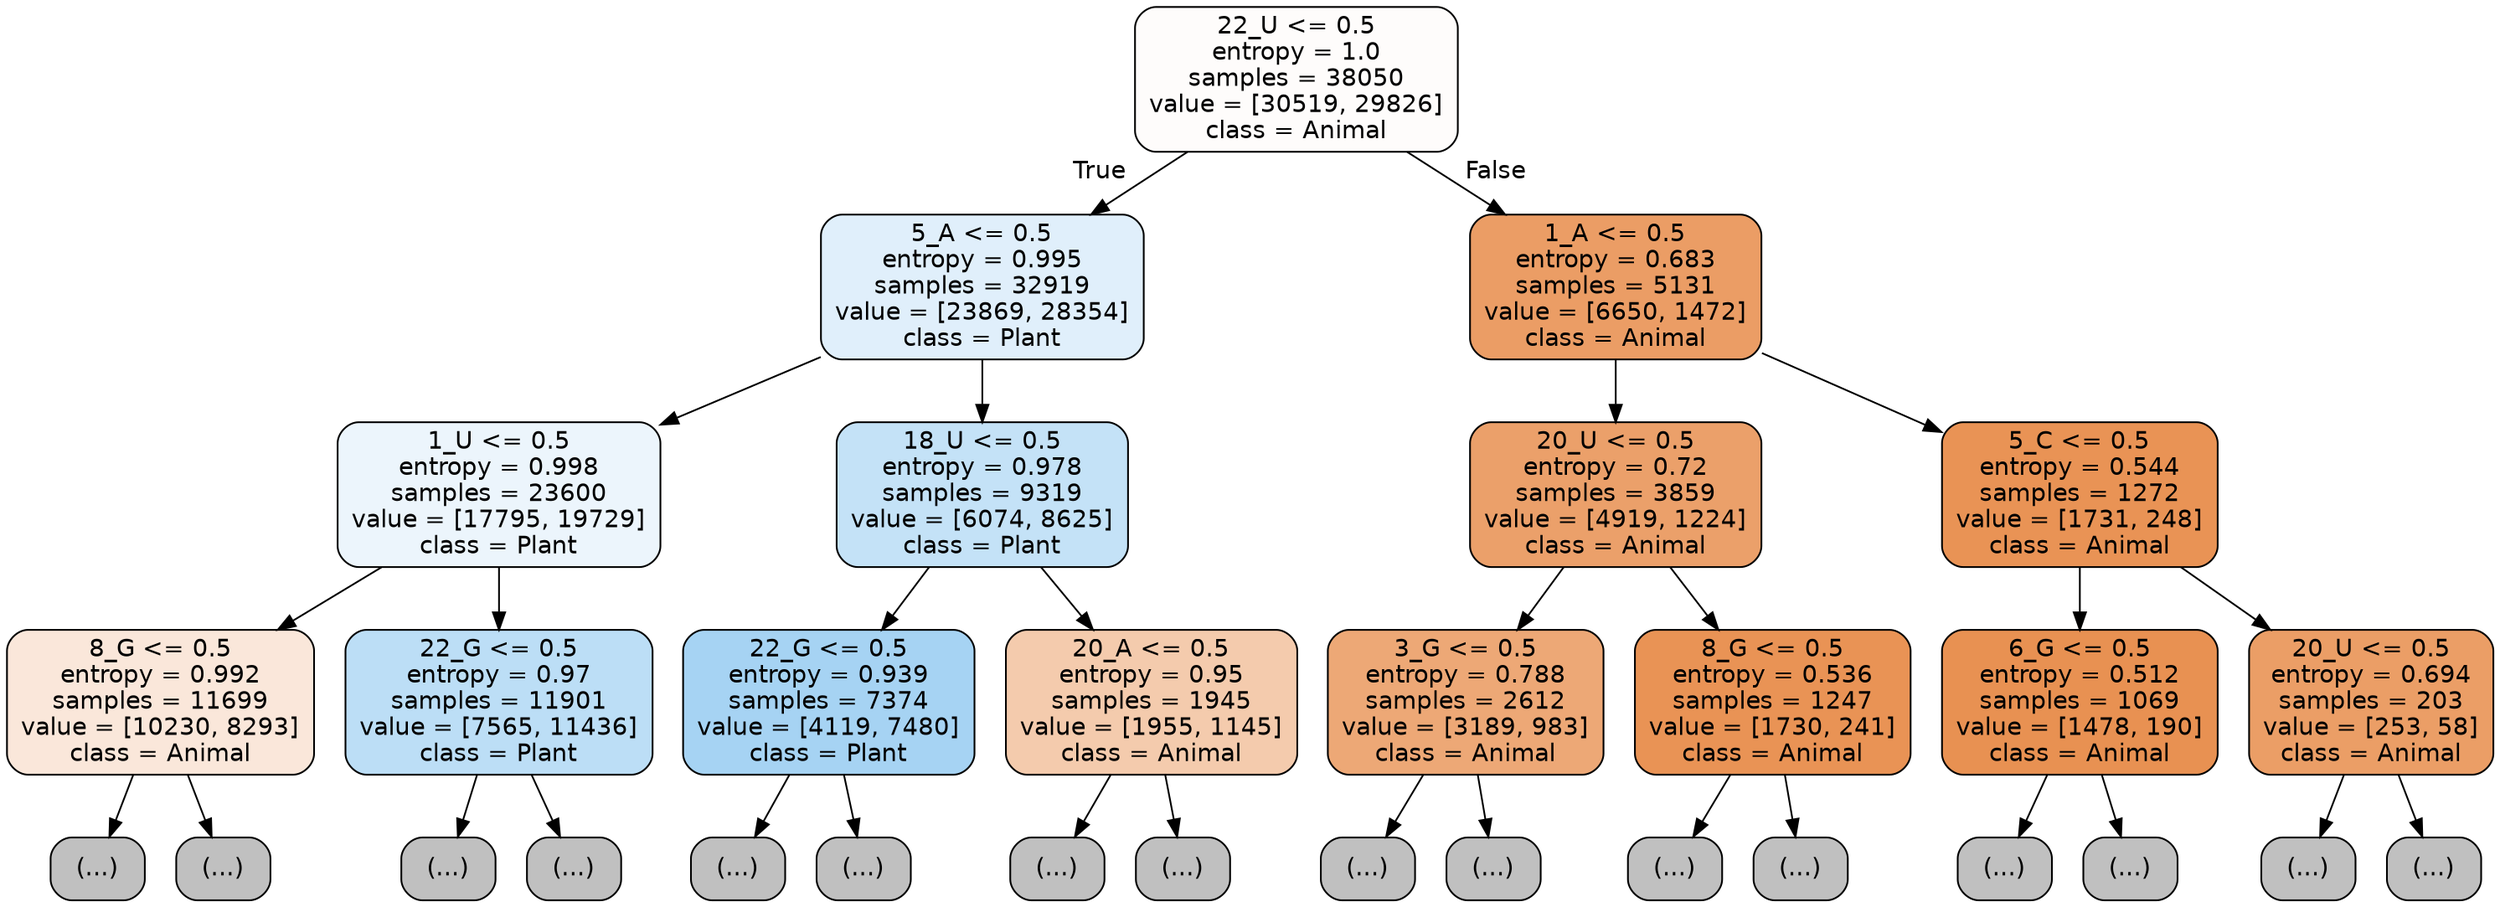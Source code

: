 digraph Tree {
node [shape=box, style="filled, rounded", color="black", fontname="helvetica"] ;
edge [fontname="helvetica"] ;
0 [label="22_U <= 0.5\nentropy = 1.0\nsamples = 38050\nvalue = [30519, 29826]\nclass = Animal", fillcolor="#fefcfb"] ;
1 [label="5_A <= 0.5\nentropy = 0.995\nsamples = 32919\nvalue = [23869, 28354]\nclass = Plant", fillcolor="#e0effb"] ;
0 -> 1 [labeldistance=2.5, labelangle=45, headlabel="True"] ;
2 [label="1_U <= 0.5\nentropy = 0.998\nsamples = 23600\nvalue = [17795, 19729]\nclass = Plant", fillcolor="#ecf5fc"] ;
1 -> 2 ;
3 [label="8_G <= 0.5\nentropy = 0.992\nsamples = 11699\nvalue = [10230, 8293]\nclass = Animal", fillcolor="#fae7da"] ;
2 -> 3 ;
4 [label="(...)", fillcolor="#C0C0C0"] ;
3 -> 4 ;
4659 [label="(...)", fillcolor="#C0C0C0"] ;
3 -> 4659 ;
6376 [label="22_G <= 0.5\nentropy = 0.97\nsamples = 11901\nvalue = [7565, 11436]\nclass = Plant", fillcolor="#bcdef6"] ;
2 -> 6376 ;
6377 [label="(...)", fillcolor="#C0C0C0"] ;
6376 -> 6377 ;
10286 [label="(...)", fillcolor="#C0C0C0"] ;
6376 -> 10286 ;
10905 [label="18_U <= 0.5\nentropy = 0.978\nsamples = 9319\nvalue = [6074, 8625]\nclass = Plant", fillcolor="#c4e2f7"] ;
1 -> 10905 ;
10906 [label="22_G <= 0.5\nentropy = 0.939\nsamples = 7374\nvalue = [4119, 7480]\nclass = Plant", fillcolor="#a6d3f3"] ;
10905 -> 10906 ;
10907 [label="(...)", fillcolor="#C0C0C0"] ;
10906 -> 10907 ;
13206 [label="(...)", fillcolor="#C0C0C0"] ;
10906 -> 13206 ;
13519 [label="20_A <= 0.5\nentropy = 0.95\nsamples = 1945\nvalue = [1955, 1145]\nclass = Animal", fillcolor="#f4cbad"] ;
10905 -> 13519 ;
13520 [label="(...)", fillcolor="#C0C0C0"] ;
13519 -> 13520 ;
14353 [label="(...)", fillcolor="#C0C0C0"] ;
13519 -> 14353 ;
14584 [label="1_A <= 0.5\nentropy = 0.683\nsamples = 5131\nvalue = [6650, 1472]\nclass = Animal", fillcolor="#eb9d65"] ;
0 -> 14584 [labeldistance=2.5, labelangle=-45, headlabel="False"] ;
14585 [label="20_U <= 0.5\nentropy = 0.72\nsamples = 3859\nvalue = [4919, 1224]\nclass = Animal", fillcolor="#eba06a"] ;
14584 -> 14585 ;
14586 [label="3_G <= 0.5\nentropy = 0.788\nsamples = 2612\nvalue = [3189, 983]\nclass = Animal", fillcolor="#eda876"] ;
14585 -> 14586 ;
14587 [label="(...)", fillcolor="#C0C0C0"] ;
14586 -> 14587 ;
15442 [label="(...)", fillcolor="#C0C0C0"] ;
14586 -> 15442 ;
15759 [label="8_G <= 0.5\nentropy = 0.536\nsamples = 1247\nvalue = [1730, 241]\nclass = Animal", fillcolor="#e99355"] ;
14585 -> 15759 ;
15760 [label="(...)", fillcolor="#C0C0C0"] ;
15759 -> 15760 ;
16047 [label="(...)", fillcolor="#C0C0C0"] ;
15759 -> 16047 ;
16160 [label="5_C <= 0.5\nentropy = 0.544\nsamples = 1272\nvalue = [1731, 248]\nclass = Animal", fillcolor="#e99355"] ;
14584 -> 16160 ;
16161 [label="6_G <= 0.5\nentropy = 0.512\nsamples = 1069\nvalue = [1478, 190]\nclass = Animal", fillcolor="#e89152"] ;
16160 -> 16161 ;
16162 [label="(...)", fillcolor="#C0C0C0"] ;
16161 -> 16162 ;
16419 [label="(...)", fillcolor="#C0C0C0"] ;
16161 -> 16419 ;
16518 [label="20_U <= 0.5\nentropy = 0.694\nsamples = 203\nvalue = [253, 58]\nclass = Animal", fillcolor="#eb9e66"] ;
16160 -> 16518 ;
16519 [label="(...)", fillcolor="#C0C0C0"] ;
16518 -> 16519 ;
16596 [label="(...)", fillcolor="#C0C0C0"] ;
16518 -> 16596 ;
}